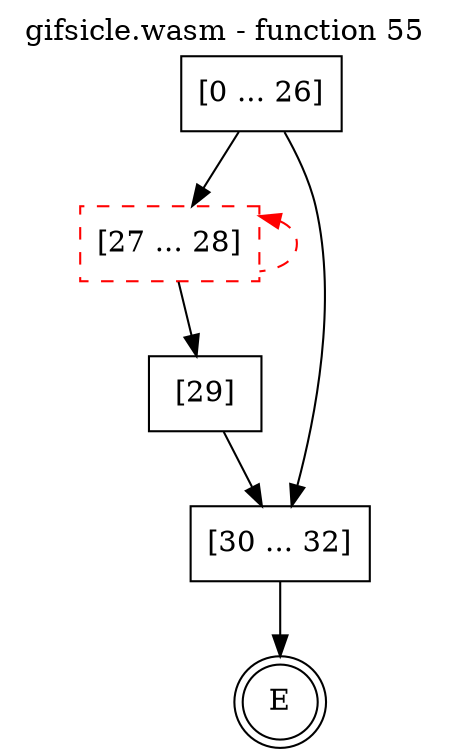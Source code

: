 digraph finite_state_machine {
    label = "gifsicle.wasm - function 55"
    labelloc =  t
    labelfontsize = 16
    labelfontcolor = black
    labelfontname = "Helvetica"
    node [shape = doublecircle]; E ;
    node [shape = box];
    node [shape=box, color=black, style=solid] 0[label="[0 ... 26]"]
    node [shape=box, color=red, style=dashed] 27[label="[27 ... 28]"]
    node [shape=box, color=black, style=solid] 29[label="[29]"]
    node [shape=box, color=black, style=solid] 30[label="[30 ... 32]"]
    0 -> 27;
    0 -> 30;
    27 -> 29;
    27 -> 27[style="dashed" color="red" dir=back];
    29 -> 30;
    30 -> E;
}
